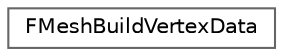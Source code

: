 digraph "Graphical Class Hierarchy"
{
 // INTERACTIVE_SVG=YES
 // LATEX_PDF_SIZE
  bgcolor="transparent";
  edge [fontname=Helvetica,fontsize=10,labelfontname=Helvetica,labelfontsize=10];
  node [fontname=Helvetica,fontsize=10,shape=box,height=0.2,width=0.4];
  rankdir="LR";
  Node0 [id="Node000000",label="FMeshBuildVertexData",height=0.2,width=0.4,color="grey40", fillcolor="white", style="filled",URL="$dc/dc5/structFMeshBuildVertexData.html",tooltip=" "];
}
